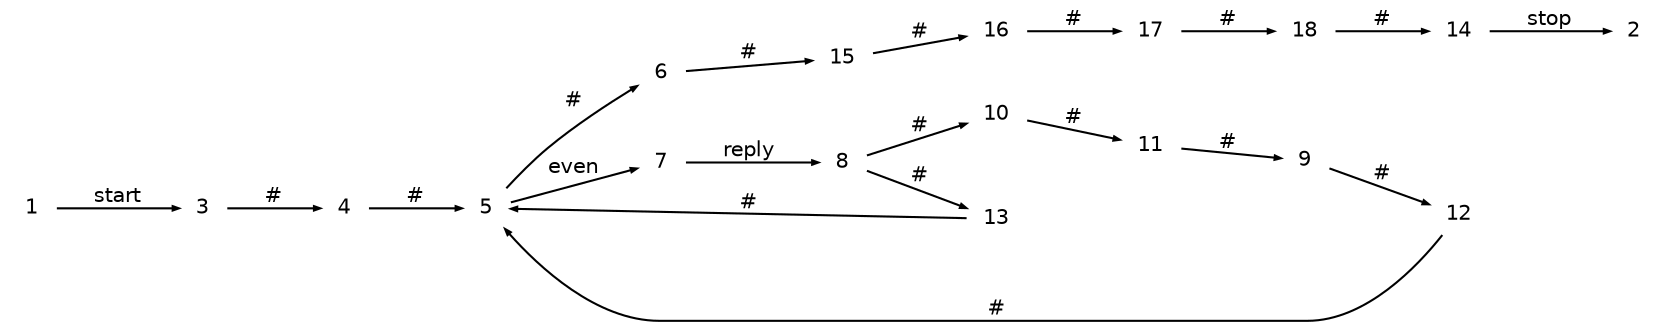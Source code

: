 digraph g
{
   graph [rankdir=LR];
   edge [arrowsize=0.3,fontsize=10,fontname=Helvetica];
   node [shape=plaintext,width=.3,height=.2,fontsize=10,fontname=Helvetica];
   1->3 [label="start"];
   3->4 [label="#"];
   4->5 [label="#"];
   5->6 [label="#"];
   5->7 [label="even"];
   6->15 [label="#"];
   7->8 [label="reply"];
   8->10 [label="#"];
   8->13 [label="#"];
   9->12 [label="#"];
   10->11 [label="#"];
   11->9 [label="#"];
   12->5 [label="#"];
   13->5 [label="#"];
   14->2 [label="stop"];
   15->16 [label="#"];
   16->17 [label="#"];
   17->18 [label="#"];
   18->14 [label="#"];
}
